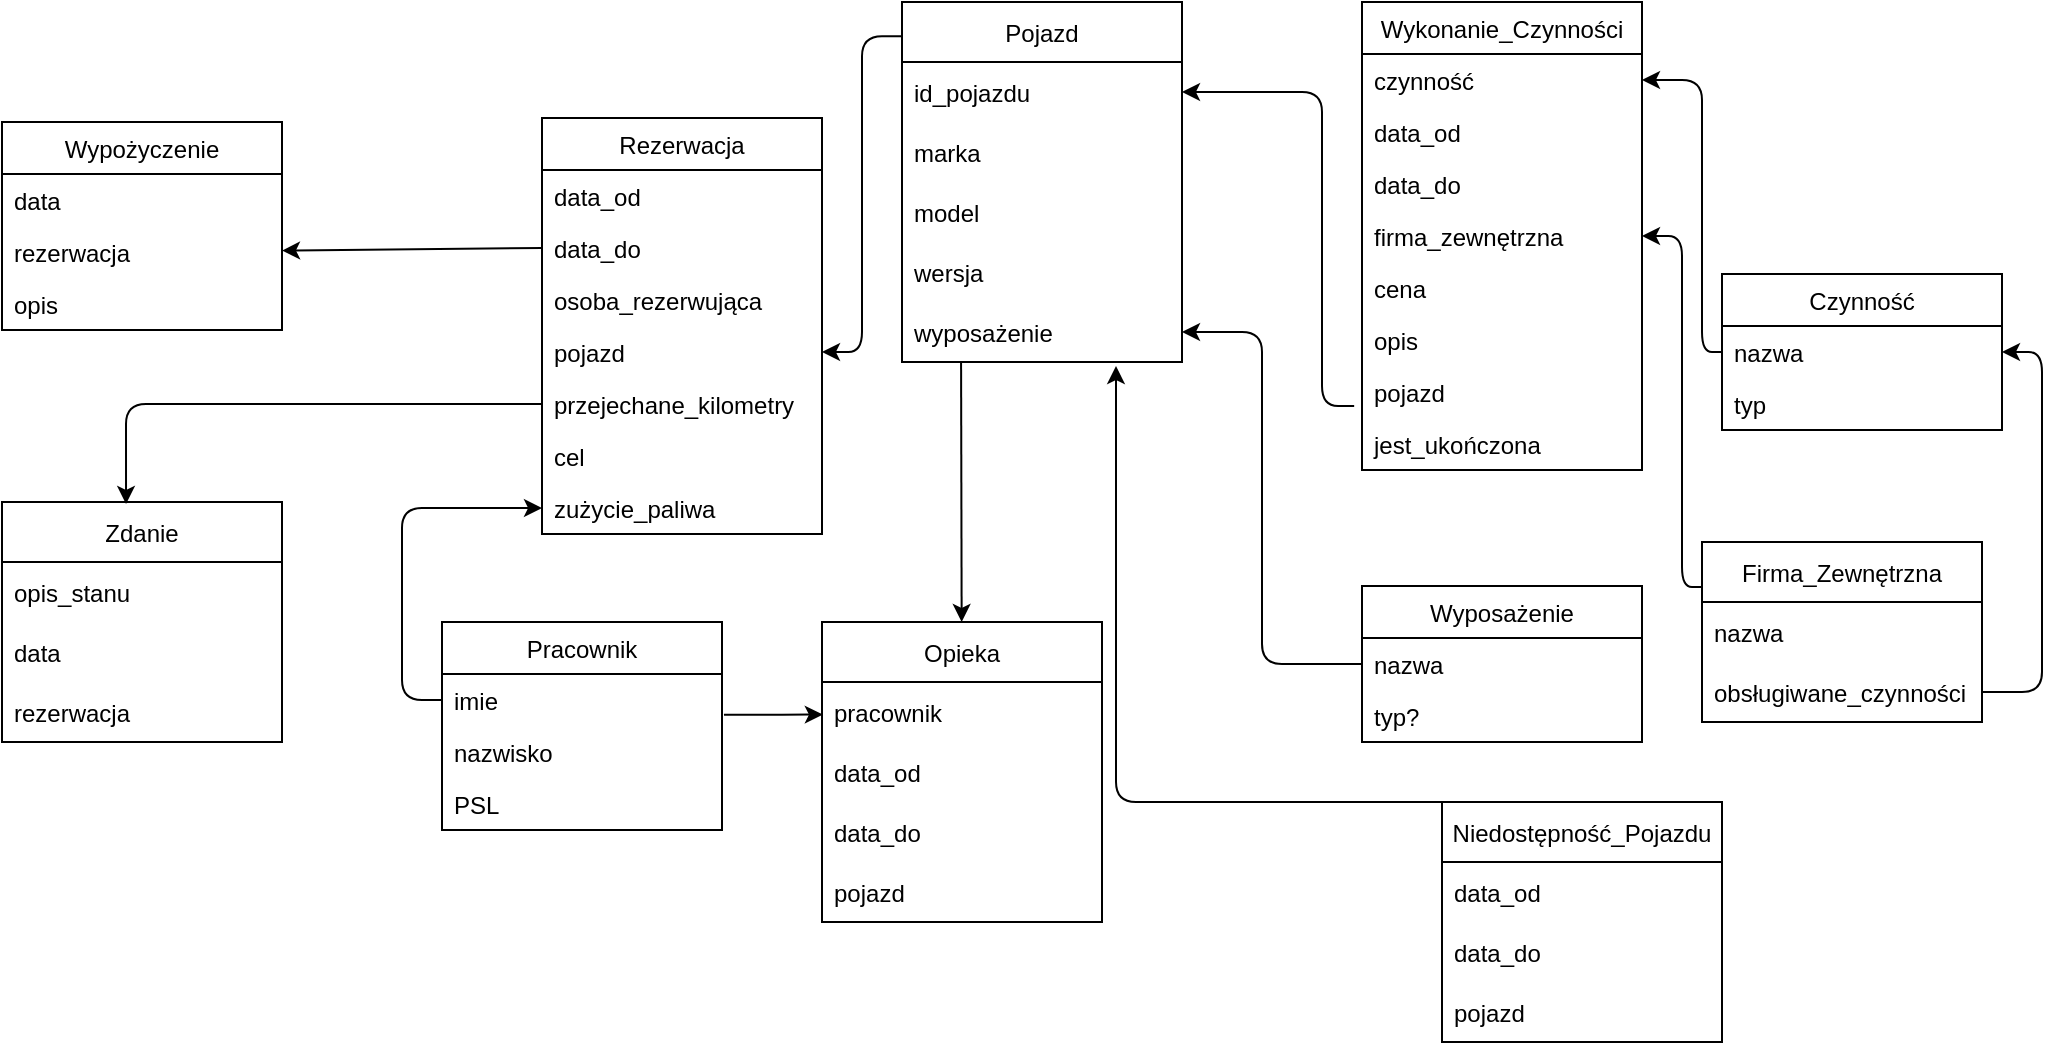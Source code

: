 <mxfile>
    <diagram id="TGISbZt1nAvyU7stWSc8" name="Page-1">
        <mxGraphModel dx="2066" dy="700" grid="1" gridSize="10" guides="1" tooltips="1" connect="1" arrows="1" fold="1" page="1" pageScale="1" pageWidth="850" pageHeight="1100" math="0" shadow="0">
            <root>
                <mxCell id="0"/>
                <mxCell id="1" parent="0"/>
                <mxCell id="104" style="edgeStyle=none;html=1;exitX=0.211;exitY=1.004;exitDx=0;exitDy=0;exitPerimeter=0;" edge="1" parent="1" source="14" target="99">
                    <mxGeometry relative="1" as="geometry"/>
                </mxCell>
                <mxCell id="2" value="Pojazd" style="swimlane;fontStyle=0;childLayout=stackLayout;horizontal=1;startSize=30;horizontalStack=0;resizeParent=1;resizeParentMax=0;resizeLast=0;collapsible=1;marginBottom=0;" parent="1" vertex="1">
                    <mxGeometry x="270" y="20" width="140" height="180" as="geometry">
                        <mxRectangle x="300" y="78" width="70" height="30" as="alternateBounds"/>
                    </mxGeometry>
                </mxCell>
                <mxCell id="12" value="id_pojazdu" style="text;strokeColor=none;fillColor=none;align=left;verticalAlign=middle;spacingLeft=4;spacingRight=4;overflow=hidden;points=[[0,0.5],[1,0.5]];portConstraint=eastwest;rotatable=0;" parent="2" vertex="1">
                    <mxGeometry y="30" width="140" height="30" as="geometry"/>
                </mxCell>
                <mxCell id="3" value="marka" style="text;strokeColor=none;fillColor=none;align=left;verticalAlign=middle;spacingLeft=4;spacingRight=4;overflow=hidden;points=[[0,0.5],[1,0.5]];portConstraint=eastwest;rotatable=0;" parent="2" vertex="1">
                    <mxGeometry y="60" width="140" height="30" as="geometry"/>
                </mxCell>
                <mxCell id="4" value="model" style="text;strokeColor=none;fillColor=none;align=left;verticalAlign=middle;spacingLeft=4;spacingRight=4;overflow=hidden;points=[[0,0.5],[1,0.5]];portConstraint=eastwest;rotatable=0;" parent="2" vertex="1">
                    <mxGeometry y="90" width="140" height="30" as="geometry"/>
                </mxCell>
                <mxCell id="13" value="wersja " style="text;strokeColor=none;fillColor=none;align=left;verticalAlign=middle;spacingLeft=4;spacingRight=4;overflow=hidden;points=[[0,0.5],[1,0.5]];portConstraint=eastwest;rotatable=0;" parent="2" vertex="1">
                    <mxGeometry y="120" width="140" height="30" as="geometry"/>
                </mxCell>
                <mxCell id="14" value="wyposażenie" style="text;strokeColor=none;fillColor=none;align=left;verticalAlign=middle;spacingLeft=4;spacingRight=4;overflow=hidden;points=[[0,0.5],[1,0.5]];portConstraint=eastwest;rotatable=0;" parent="2" vertex="1">
                    <mxGeometry y="150" width="140" height="30" as="geometry"/>
                </mxCell>
                <mxCell id="8" value="Pracownik" style="swimlane;fontStyle=0;childLayout=stackLayout;horizontal=1;startSize=26;fillColor=none;horizontalStack=0;resizeParent=1;resizeParentMax=0;resizeLast=0;collapsible=1;marginBottom=0;" parent="1" vertex="1">
                    <mxGeometry x="40" y="330" width="140" height="104" as="geometry"/>
                </mxCell>
                <mxCell id="9" value="imie" style="text;strokeColor=none;fillColor=none;align=left;verticalAlign=top;spacingLeft=4;spacingRight=4;overflow=hidden;rotatable=0;points=[[0,0.5],[1,0.5]];portConstraint=eastwest;" parent="8" vertex="1">
                    <mxGeometry y="26" width="140" height="26" as="geometry"/>
                </mxCell>
                <mxCell id="10" value="nazwisko" style="text;strokeColor=none;fillColor=none;align=left;verticalAlign=top;spacingLeft=4;spacingRight=4;overflow=hidden;rotatable=0;points=[[0,0.5],[1,0.5]];portConstraint=eastwest;" parent="8" vertex="1">
                    <mxGeometry y="52" width="140" height="26" as="geometry"/>
                </mxCell>
                <mxCell id="11" value="PSL" style="text;strokeColor=none;fillColor=none;align=left;verticalAlign=top;spacingLeft=4;spacingRight=4;overflow=hidden;rotatable=0;points=[[0,0.5],[1,0.5]];portConstraint=eastwest;" parent="8" vertex="1">
                    <mxGeometry y="78" width="140" height="26" as="geometry"/>
                </mxCell>
                <mxCell id="19" value="Wyposażenie" style="swimlane;fontStyle=0;childLayout=stackLayout;horizontal=1;startSize=26;fillColor=none;horizontalStack=0;resizeParent=1;resizeParentMax=0;resizeLast=0;collapsible=1;marginBottom=0;" parent="1" vertex="1">
                    <mxGeometry x="500" y="312" width="140" height="78" as="geometry"/>
                </mxCell>
                <mxCell id="20" value="nazwa" style="text;strokeColor=none;fillColor=none;align=left;verticalAlign=top;spacingLeft=4;spacingRight=4;overflow=hidden;rotatable=0;points=[[0,0.5],[1,0.5]];portConstraint=eastwest;" parent="19" vertex="1">
                    <mxGeometry y="26" width="140" height="26" as="geometry"/>
                </mxCell>
                <mxCell id="21" value="typ?" style="text;strokeColor=none;fillColor=none;align=left;verticalAlign=top;spacingLeft=4;spacingRight=4;overflow=hidden;rotatable=0;points=[[0,0.5],[1,0.5]];portConstraint=eastwest;" parent="19" vertex="1">
                    <mxGeometry y="52" width="140" height="26" as="geometry"/>
                </mxCell>
                <mxCell id="24" value="Czynność" style="swimlane;fontStyle=0;childLayout=stackLayout;horizontal=1;startSize=26;fillColor=none;horizontalStack=0;resizeParent=1;resizeParentMax=0;resizeLast=0;collapsible=1;marginBottom=0;" parent="1" vertex="1">
                    <mxGeometry x="680" y="156" width="140" height="78" as="geometry"/>
                </mxCell>
                <mxCell id="25" value="nazwa" style="text;strokeColor=none;fillColor=none;align=left;verticalAlign=top;spacingLeft=4;spacingRight=4;overflow=hidden;rotatable=0;points=[[0,0.5],[1,0.5]];portConstraint=eastwest;" parent="24" vertex="1">
                    <mxGeometry y="26" width="140" height="26" as="geometry"/>
                </mxCell>
                <mxCell id="26" value="typ" style="text;strokeColor=none;fillColor=none;align=left;verticalAlign=top;spacingLeft=4;spacingRight=4;overflow=hidden;rotatable=0;points=[[0,0.5],[1,0.5]];portConstraint=eastwest;" parent="24" vertex="1">
                    <mxGeometry y="52" width="140" height="26" as="geometry"/>
                </mxCell>
                <mxCell id="28" value="Wykonanie_Czynności" style="swimlane;fontStyle=0;childLayout=stackLayout;horizontal=1;startSize=26;fillColor=none;horizontalStack=0;resizeParent=1;resizeParentMax=0;resizeLast=0;collapsible=1;marginBottom=0;" parent="1" vertex="1">
                    <mxGeometry x="500" y="20" width="140" height="234" as="geometry">
                        <mxRectangle x="500" y="78" width="150" height="26" as="alternateBounds"/>
                    </mxGeometry>
                </mxCell>
                <mxCell id="29" value="czynność" style="text;strokeColor=none;fillColor=none;align=left;verticalAlign=top;spacingLeft=4;spacingRight=4;overflow=hidden;rotatable=0;points=[[0,0.5],[1,0.5]];portConstraint=eastwest;" parent="28" vertex="1">
                    <mxGeometry y="26" width="140" height="26" as="geometry"/>
                </mxCell>
                <mxCell id="30" value="data_od" style="text;strokeColor=none;fillColor=none;align=left;verticalAlign=top;spacingLeft=4;spacingRight=4;overflow=hidden;rotatable=0;points=[[0,0.5],[1,0.5]];portConstraint=eastwest;" parent="28" vertex="1">
                    <mxGeometry y="52" width="140" height="26" as="geometry"/>
                </mxCell>
                <mxCell id="73" value="data_do" style="text;strokeColor=none;fillColor=none;align=left;verticalAlign=top;spacingLeft=4;spacingRight=4;overflow=hidden;rotatable=0;points=[[0,0.5],[1,0.5]];portConstraint=eastwest;" parent="28" vertex="1">
                    <mxGeometry y="78" width="140" height="26" as="geometry"/>
                </mxCell>
                <mxCell id="31" value="firma_zewnętrzna" style="text;strokeColor=none;fillColor=none;align=left;verticalAlign=top;spacingLeft=4;spacingRight=4;overflow=hidden;rotatable=0;points=[[0,0.5],[1,0.5]];portConstraint=eastwest;" parent="28" vertex="1">
                    <mxGeometry y="104" width="140" height="26" as="geometry"/>
                </mxCell>
                <mxCell id="34" value="cena" style="text;strokeColor=none;fillColor=none;align=left;verticalAlign=top;spacingLeft=4;spacingRight=4;overflow=hidden;rotatable=0;points=[[0,0.5],[1,0.5]];portConstraint=eastwest;" parent="28" vertex="1">
                    <mxGeometry y="130" width="140" height="26" as="geometry"/>
                </mxCell>
                <mxCell id="33" value="opis" style="text;strokeColor=none;fillColor=none;align=left;verticalAlign=top;spacingLeft=4;spacingRight=4;overflow=hidden;rotatable=0;points=[[0,0.5],[1,0.5]];portConstraint=eastwest;" parent="28" vertex="1">
                    <mxGeometry y="156" width="140" height="26" as="geometry"/>
                </mxCell>
                <mxCell id="43" value="pojazd" style="text;strokeColor=none;fillColor=none;align=left;verticalAlign=top;spacingLeft=4;spacingRight=4;overflow=hidden;rotatable=0;points=[[0,0.5],[1,0.5]];portConstraint=eastwest;" parent="28" vertex="1">
                    <mxGeometry y="182" width="140" height="26" as="geometry"/>
                </mxCell>
                <mxCell id="45" value="jest_ukończona" style="text;strokeColor=none;fillColor=none;align=left;verticalAlign=top;spacingLeft=4;spacingRight=4;overflow=hidden;rotatable=0;points=[[0,0.5],[1,0.5]];portConstraint=eastwest;" parent="28" vertex="1">
                    <mxGeometry y="208" width="140" height="26" as="geometry"/>
                </mxCell>
                <mxCell id="35" value="Rezerwacja" style="swimlane;fontStyle=0;childLayout=stackLayout;horizontal=1;startSize=26;fillColor=none;horizontalStack=0;resizeParent=1;resizeParentMax=0;resizeLast=0;collapsible=1;marginBottom=0;" parent="1" vertex="1">
                    <mxGeometry x="90" y="78" width="140" height="208" as="geometry">
                        <mxRectangle x="110" y="78" width="90" height="26" as="alternateBounds"/>
                    </mxGeometry>
                </mxCell>
                <mxCell id="36" value="data_od" style="text;strokeColor=none;fillColor=none;align=left;verticalAlign=top;spacingLeft=4;spacingRight=4;overflow=hidden;rotatable=0;points=[[0,0.5],[1,0.5]];portConstraint=eastwest;" parent="35" vertex="1">
                    <mxGeometry y="26" width="140" height="26" as="geometry"/>
                </mxCell>
                <mxCell id="37" value="data_do" style="text;strokeColor=none;fillColor=none;align=left;verticalAlign=top;spacingLeft=4;spacingRight=4;overflow=hidden;rotatable=0;points=[[0,0.5],[1,0.5]];portConstraint=eastwest;" parent="35" vertex="1">
                    <mxGeometry y="52" width="140" height="26" as="geometry"/>
                </mxCell>
                <mxCell id="38" value="osoba_rezerwująca" style="text;strokeColor=none;fillColor=none;align=left;verticalAlign=top;spacingLeft=4;spacingRight=4;overflow=hidden;rotatable=0;points=[[0,0.5],[1,0.5]];portConstraint=eastwest;" parent="35" vertex="1">
                    <mxGeometry y="78" width="140" height="26" as="geometry"/>
                </mxCell>
                <mxCell id="39" value="pojazd" style="text;strokeColor=none;fillColor=none;align=left;verticalAlign=top;spacingLeft=4;spacingRight=4;overflow=hidden;rotatable=0;points=[[0,0.5],[1,0.5]];portConstraint=eastwest;" parent="35" vertex="1">
                    <mxGeometry y="104" width="140" height="26" as="geometry"/>
                </mxCell>
                <mxCell id="40" value="przejechane_kilometry" style="text;strokeColor=none;fillColor=none;align=left;verticalAlign=top;spacingLeft=4;spacingRight=4;overflow=hidden;rotatable=0;points=[[0,0.5],[1,0.5]];portConstraint=eastwest;" parent="35" vertex="1">
                    <mxGeometry y="130" width="140" height="26" as="geometry"/>
                </mxCell>
                <mxCell id="49" value="cel" style="text;strokeColor=none;fillColor=none;align=left;verticalAlign=top;spacingLeft=4;spacingRight=4;overflow=hidden;rotatable=0;points=[[0,0.5],[1,0.5]];portConstraint=eastwest;" parent="35" vertex="1">
                    <mxGeometry y="156" width="140" height="26" as="geometry"/>
                </mxCell>
                <mxCell id="60" value="zużycie_paliwa" style="text;strokeColor=none;fillColor=none;align=left;verticalAlign=top;spacingLeft=4;spacingRight=4;overflow=hidden;rotatable=0;points=[[0,0.5],[1,0.5]];portConstraint=eastwest;" parent="35" vertex="1">
                    <mxGeometry y="182" width="140" height="26" as="geometry"/>
                </mxCell>
                <mxCell id="74" value="" style="edgeStyle=elbowEdgeStyle;elbow=horizontal;endArrow=classic;html=1;exitX=0;exitY=0.095;exitDx=0;exitDy=0;exitPerimeter=0;entryX=1;entryY=0.5;entryDx=0;entryDy=0;" parent="1" source="2" target="39" edge="1">
                    <mxGeometry width="50" height="50" relative="1" as="geometry">
                        <mxPoint x="230" y="181" as="sourcePoint"/>
                        <mxPoint x="250" y="210" as="targetPoint"/>
                    </mxGeometry>
                </mxCell>
                <mxCell id="75" value="" style="edgeStyle=elbowEdgeStyle;elbow=horizontal;endArrow=classic;html=1;entryX=0.003;entryY=0.542;entryDx=0;entryDy=0;exitX=1.007;exitY=0.785;exitDx=0;exitDy=0;exitPerimeter=0;entryPerimeter=0;" parent="1" source="9" target="100" edge="1">
                    <mxGeometry width="50" height="50" relative="1" as="geometry">
                        <mxPoint x="180" y="515" as="sourcePoint"/>
                        <mxPoint x="300" y="330" as="targetPoint"/>
                        <Array as="points">
                            <mxPoint x="200" y="375"/>
                            <mxPoint x="200" y="520"/>
                        </Array>
                    </mxGeometry>
                </mxCell>
                <mxCell id="76" value="" style="edgeStyle=elbowEdgeStyle;elbow=horizontal;endArrow=classic;html=1;entryX=1;entryY=0.5;entryDx=0;entryDy=0;exitX=0;exitY=0.5;exitDx=0;exitDy=0;" parent="1" source="25" target="29" edge="1">
                    <mxGeometry width="50" height="50" relative="1" as="geometry">
                        <mxPoint x="833.333" y="270" as="sourcePoint"/>
                        <mxPoint x="750" y="220" as="targetPoint"/>
                        <Array as="points">
                            <mxPoint x="670" y="150"/>
                        </Array>
                    </mxGeometry>
                </mxCell>
                <mxCell id="78" value="" style="edgeStyle=elbowEdgeStyle;elbow=horizontal;endArrow=classic;html=1;exitX=0;exitY=0.5;exitDx=0;exitDy=0;" parent="1" source="20" target="14" edge="1">
                    <mxGeometry width="50" height="50" relative="1" as="geometry">
                        <mxPoint x="440" y="300" as="sourcePoint"/>
                        <mxPoint x="480" y="250" as="targetPoint"/>
                        <Array as="points">
                            <mxPoint x="450" y="260"/>
                        </Array>
                    </mxGeometry>
                </mxCell>
                <mxCell id="79" value="" style="edgeStyle=elbowEdgeStyle;elbow=horizontal;endArrow=classic;html=1;entryX=1;entryY=0.5;entryDx=0;entryDy=0;exitX=-0.028;exitY=0.77;exitDx=0;exitDy=0;exitPerimeter=0;" parent="1" source="43" target="12" edge="1">
                    <mxGeometry width="50" height="50" relative="1" as="geometry">
                        <mxPoint x="330" y="240" as="sourcePoint"/>
                        <mxPoint x="380" y="190" as="targetPoint"/>
                        <Array as="points">
                            <mxPoint x="480" y="160"/>
                            <mxPoint x="460" y="160"/>
                            <mxPoint x="450" y="190"/>
                            <mxPoint x="450" y="230"/>
                        </Array>
                    </mxGeometry>
                </mxCell>
                <mxCell id="81" value="" style="edgeStyle=elbowEdgeStyle;elbow=horizontal;endArrow=classic;html=1;exitX=0;exitY=0.5;exitDx=0;exitDy=0;entryX=0;entryY=0.5;entryDx=0;entryDy=0;" parent="1" edge="1" target="60" source="9">
                    <mxGeometry width="50" height="50" relative="1" as="geometry">
                        <mxPoint x="90" y="429" as="sourcePoint"/>
                        <mxPoint x="90" y="170" as="targetPoint"/>
                        <Array as="points">
                            <mxPoint x="20" y="200"/>
                            <mxPoint x="20" y="310"/>
                        </Array>
                    </mxGeometry>
                </mxCell>
                <mxCell id="82" value="Niedostępność_Pojazdu" style="swimlane;fontStyle=0;childLayout=stackLayout;horizontal=1;startSize=30;horizontalStack=0;resizeParent=1;resizeParentMax=0;resizeLast=0;collapsible=1;marginBottom=0;" parent="1" vertex="1">
                    <mxGeometry x="540" y="420" width="140" height="120" as="geometry"/>
                </mxCell>
                <mxCell id="83" value="data_od" style="text;strokeColor=none;fillColor=none;align=left;verticalAlign=middle;spacingLeft=4;spacingRight=4;overflow=hidden;points=[[0,0.5],[1,0.5]];portConstraint=eastwest;rotatable=0;" parent="82" vertex="1">
                    <mxGeometry y="30" width="140" height="30" as="geometry"/>
                </mxCell>
                <mxCell id="84" value="data_do" style="text;strokeColor=none;fillColor=none;align=left;verticalAlign=middle;spacingLeft=4;spacingRight=4;overflow=hidden;points=[[0,0.5],[1,0.5]];portConstraint=eastwest;rotatable=0;" parent="82" vertex="1">
                    <mxGeometry y="60" width="140" height="30" as="geometry"/>
                </mxCell>
                <mxCell id="86" value="pojazd" style="text;strokeColor=none;fillColor=none;align=left;verticalAlign=middle;spacingLeft=4;spacingRight=4;overflow=hidden;points=[[0,0.5],[1,0.5]];portConstraint=eastwest;rotatable=0;" parent="82" vertex="1">
                    <mxGeometry y="90" width="140" height="30" as="geometry"/>
                </mxCell>
                <mxCell id="89" value="Firma_Zewnętrzna" style="swimlane;fontStyle=0;childLayout=stackLayout;horizontal=1;startSize=30;horizontalStack=0;resizeParent=1;resizeParentMax=0;resizeLast=0;collapsible=1;marginBottom=0;" parent="1" vertex="1">
                    <mxGeometry x="670" y="290" width="140" height="90" as="geometry"/>
                </mxCell>
                <mxCell id="90" value="nazwa" style="text;strokeColor=none;fillColor=none;align=left;verticalAlign=middle;spacingLeft=4;spacingRight=4;overflow=hidden;points=[[0,0.5],[1,0.5]];portConstraint=eastwest;rotatable=0;" parent="89" vertex="1">
                    <mxGeometry y="30" width="140" height="30" as="geometry"/>
                </mxCell>
                <mxCell id="91" value="obsługiwane_czynności" style="text;strokeColor=none;fillColor=none;align=left;verticalAlign=middle;spacingLeft=4;spacingRight=4;overflow=hidden;points=[[0,0.5],[1,0.5]];portConstraint=eastwest;rotatable=0;" parent="89" vertex="1">
                    <mxGeometry y="60" width="140" height="30" as="geometry"/>
                </mxCell>
                <mxCell id="94" value="" style="edgeStyle=elbowEdgeStyle;elbow=horizontal;endArrow=classic;html=1;exitX=0;exitY=0.25;exitDx=0;exitDy=0;entryX=1;entryY=0.5;entryDx=0;entryDy=0;" parent="1" source="89" target="31" edge="1">
                    <mxGeometry width="50" height="50" relative="1" as="geometry">
                        <mxPoint x="640" y="310" as="sourcePoint"/>
                        <mxPoint x="665" y="200" as="targetPoint"/>
                        <Array as="points">
                            <mxPoint x="660" y="220"/>
                        </Array>
                    </mxGeometry>
                </mxCell>
                <mxCell id="96" value="" style="edgeStyle=elbowEdgeStyle;elbow=horizontal;endArrow=classic;html=1;exitX=1;exitY=0.5;exitDx=0;exitDy=0;entryX=1;entryY=0.5;entryDx=0;entryDy=0;" parent="1" source="91" target="25" edge="1">
                    <mxGeometry width="50" height="50" relative="1" as="geometry">
                        <mxPoint x="750" y="290" as="sourcePoint"/>
                        <mxPoint x="815" y="260" as="targetPoint"/>
                        <Array as="points">
                            <mxPoint x="840" y="365"/>
                            <mxPoint x="815" y="240"/>
                        </Array>
                    </mxGeometry>
                </mxCell>
                <mxCell id="98" value="" style="edgeStyle=elbowEdgeStyle;elbow=horizontal;endArrow=classic;html=1;exitX=0.25;exitY=0;exitDx=0;exitDy=0;entryX=0.764;entryY=1.067;entryDx=0;entryDy=0;entryPerimeter=0;" edge="1" parent="1" source="82" target="14">
                    <mxGeometry width="50" height="50" relative="1" as="geometry">
                        <mxPoint x="400" y="430" as="sourcePoint"/>
                        <mxPoint x="315" y="231" as="targetPoint"/>
                        <Array as="points">
                            <mxPoint x="377" y="310"/>
                        </Array>
                    </mxGeometry>
                </mxCell>
                <mxCell id="99" value="Opieka" style="swimlane;fontStyle=0;childLayout=stackLayout;horizontal=1;startSize=30;horizontalStack=0;resizeParent=1;resizeParentMax=0;resizeLast=0;collapsible=1;marginBottom=0;" vertex="1" parent="1">
                    <mxGeometry x="230" y="330" width="140" height="150" as="geometry"/>
                </mxCell>
                <mxCell id="100" value="pracownik" style="text;strokeColor=none;fillColor=none;align=left;verticalAlign=middle;spacingLeft=4;spacingRight=4;overflow=hidden;points=[[0,0.5],[1,0.5]];portConstraint=eastwest;rotatable=0;" vertex="1" parent="99">
                    <mxGeometry y="30" width="140" height="30" as="geometry"/>
                </mxCell>
                <mxCell id="101" value="data_od" style="text;strokeColor=none;fillColor=none;align=left;verticalAlign=middle;spacingLeft=4;spacingRight=4;overflow=hidden;points=[[0,0.5],[1,0.5]];portConstraint=eastwest;rotatable=0;" vertex="1" parent="99">
                    <mxGeometry y="60" width="140" height="30" as="geometry"/>
                </mxCell>
                <mxCell id="102" value="data_do" style="text;strokeColor=none;fillColor=none;align=left;verticalAlign=middle;spacingLeft=4;spacingRight=4;overflow=hidden;points=[[0,0.5],[1,0.5]];portConstraint=eastwest;rotatable=0;" vertex="1" parent="99">
                    <mxGeometry y="90" width="140" height="30" as="geometry"/>
                </mxCell>
                <mxCell id="103" value="pojazd" style="text;strokeColor=none;fillColor=none;align=left;verticalAlign=middle;spacingLeft=4;spacingRight=4;overflow=hidden;points=[[0,0.5],[1,0.5]];portConstraint=eastwest;rotatable=0;" vertex="1" parent="99">
                    <mxGeometry y="120" width="140" height="30" as="geometry"/>
                </mxCell>
                <mxCell id="106" value="Wypożyczenie" style="swimlane;fontStyle=0;childLayout=stackLayout;horizontal=1;startSize=26;fillColor=none;horizontalStack=0;resizeParent=1;resizeParentMax=0;resizeLast=0;collapsible=1;marginBottom=0;" vertex="1" parent="1">
                    <mxGeometry x="-180" y="80" width="140" height="104" as="geometry"/>
                </mxCell>
                <mxCell id="107" value="data" style="text;strokeColor=none;fillColor=none;align=left;verticalAlign=top;spacingLeft=4;spacingRight=4;overflow=hidden;rotatable=0;points=[[0,0.5],[1,0.5]];portConstraint=eastwest;" vertex="1" parent="106">
                    <mxGeometry y="26" width="140" height="26" as="geometry"/>
                </mxCell>
                <mxCell id="109" value="rezerwacja" style="text;strokeColor=none;fillColor=none;align=left;verticalAlign=top;spacingLeft=4;spacingRight=4;overflow=hidden;rotatable=0;points=[[0,0.5],[1,0.5]];portConstraint=eastwest;" vertex="1" parent="106">
                    <mxGeometry y="52" width="140" height="26" as="geometry"/>
                </mxCell>
                <mxCell id="112" value="opis" style="text;strokeColor=none;fillColor=none;align=left;verticalAlign=top;spacingLeft=4;spacingRight=4;overflow=hidden;rotatable=0;points=[[0,0.5],[1,0.5]];portConstraint=eastwest;" vertex="1" parent="106">
                    <mxGeometry y="78" width="140" height="26" as="geometry"/>
                </mxCell>
                <mxCell id="111" style="edgeStyle=none;html=1;exitX=0;exitY=0.5;exitDx=0;exitDy=0;" edge="1" parent="1" source="37">
                    <mxGeometry relative="1" as="geometry">
                        <mxPoint x="-40" y="144.3" as="targetPoint"/>
                    </mxGeometry>
                </mxCell>
                <mxCell id="113" value="Zdanie" style="swimlane;fontStyle=0;childLayout=stackLayout;horizontal=1;startSize=30;horizontalStack=0;resizeParent=1;resizeParentMax=0;resizeLast=0;collapsible=1;marginBottom=0;" vertex="1" parent="1">
                    <mxGeometry x="-180" y="270" width="140" height="120" as="geometry"/>
                </mxCell>
                <mxCell id="115" value="opis_stanu" style="text;strokeColor=none;fillColor=none;align=left;verticalAlign=middle;spacingLeft=4;spacingRight=4;overflow=hidden;points=[[0,0.5],[1,0.5]];portConstraint=eastwest;rotatable=0;" vertex="1" parent="113">
                    <mxGeometry y="30" width="140" height="30" as="geometry"/>
                </mxCell>
                <mxCell id="116" value="data" style="text;strokeColor=none;fillColor=none;align=left;verticalAlign=middle;spacingLeft=4;spacingRight=4;overflow=hidden;points=[[0,0.5],[1,0.5]];portConstraint=eastwest;rotatable=0;" vertex="1" parent="113">
                    <mxGeometry y="60" width="140" height="30" as="geometry"/>
                </mxCell>
                <mxCell id="123" value="rezerwacja" style="text;strokeColor=none;fillColor=none;align=left;verticalAlign=middle;spacingLeft=4;spacingRight=4;overflow=hidden;points=[[0,0.5],[1,0.5]];portConstraint=eastwest;rotatable=0;" vertex="1" parent="113">
                    <mxGeometry y="90" width="140" height="30" as="geometry"/>
                </mxCell>
                <mxCell id="124" style="edgeStyle=none;html=1;exitX=0;exitY=0.5;exitDx=0;exitDy=0;entryX=0.443;entryY=0.008;entryDx=0;entryDy=0;entryPerimeter=0;" edge="1" parent="1" source="40" target="113">
                    <mxGeometry relative="1" as="geometry">
                        <mxPoint x="-110" y="221" as="targetPoint"/>
                        <Array as="points">
                            <mxPoint x="-118" y="221"/>
                        </Array>
                    </mxGeometry>
                </mxCell>
            </root>
        </mxGraphModel>
    </diagram>
</mxfile>